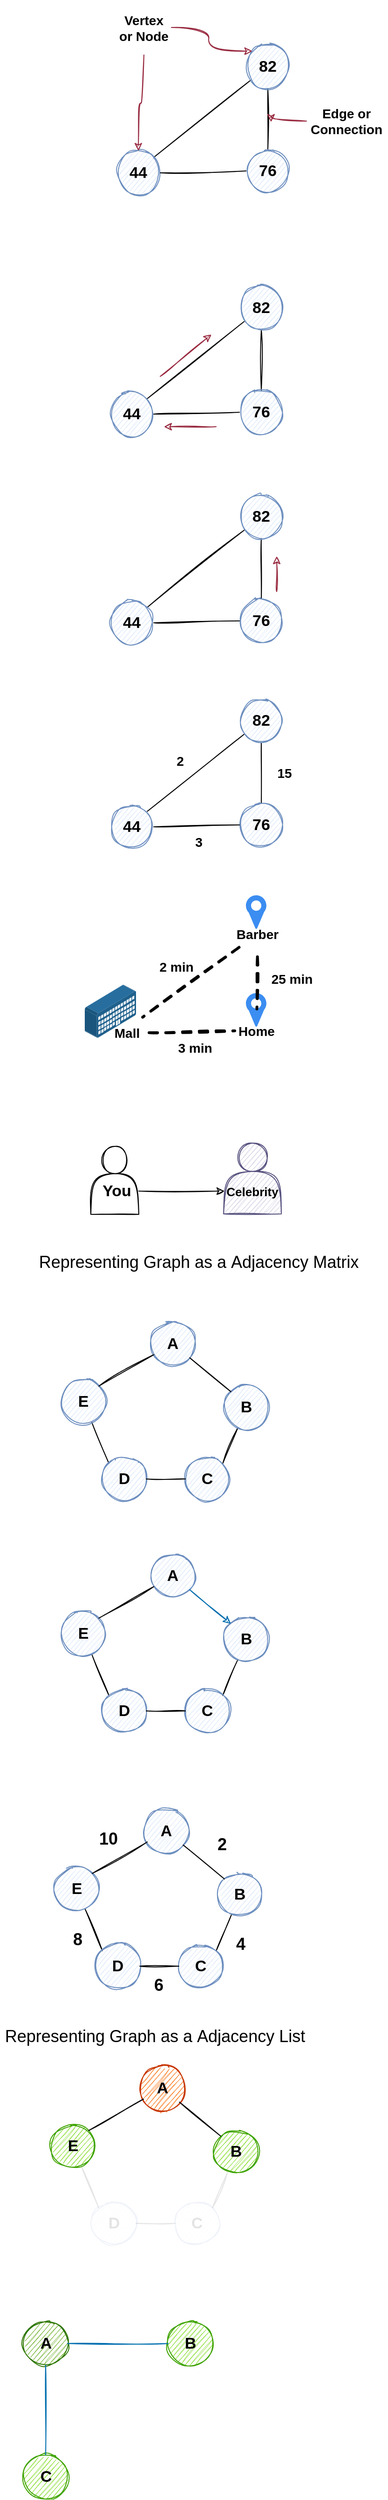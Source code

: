 <mxfile version="13.7.9" type="embed"><diagram id="lMCECdiOliHJ0kIxP1SO" name="Page-1"><mxGraphModel dx="844" dy="-15363" grid="0" gridSize="10" guides="1" tooltips="1" connect="1" arrows="1" fold="1" page="0" pageScale="1" pageWidth="850" pageHeight="1100" background="#ffffff" math="0" shadow="0"><root><mxCell id="0"/><mxCell id="1" parent="0"/><mxCell id="104" value="" style="shape=actor;whiteSpace=wrap;html=1;fillColor=#d0cee2;fontSize=14;strokeColor=#56517e;sketch=1;" parent="1" vertex="1"><mxGeometry x="207" y="17746" width="62" height="76" as="geometry"/></mxCell><mxCell id="95" value="" style="html=1;aspect=fixed;strokeColor=none;shadow=0;align=center;verticalAlign=top;fillColor=#3B8DF1;shape=mxgraph.gcp2.maps_api;fontSize=14;fontColor=#000000;" parent="1" vertex="1"><mxGeometry x="231" y="17480" width="21.96" height="36" as="geometry"/></mxCell><mxCell id="85" value="&lt;font style=&quot;font-size: 14px&quot;&gt;Barber&lt;/font&gt;" style="ellipse;whiteSpace=wrap;html=1;aspect=fixed;sketch=1;fontColor=#000000;fontStyle=1;fillColor=none;strokeColor=none;" parent="1" vertex="1"><mxGeometry x="219" y="17497" width="49" height="49" as="geometry"/></mxCell><mxCell id="93" value="" style="html=1;aspect=fixed;strokeColor=none;shadow=0;align=center;verticalAlign=top;fillColor=#3B8DF1;shape=mxgraph.gcp2.maps_api;fontSize=14;fontColor=#000000;" parent="1" vertex="1"><mxGeometry x="231" y="17585" width="21.96" height="36" as="geometry"/></mxCell><mxCell id="38" style="edgeStyle=none;rounded=0;sketch=1;orthogonalLoop=1;jettySize=auto;html=1;entryX=1;entryY=0;entryDx=0;entryDy=0;strokeColor=#000000;fontColor=#000000;endArrow=none;endFill=0;" parent="1" source="40" target="41" edge="1"><mxGeometry relative="1" as="geometry"/></mxCell><mxCell id="39" style="edgeStyle=none;rounded=0;sketch=1;orthogonalLoop=1;jettySize=auto;html=1;entryX=0.5;entryY=0;entryDx=0;entryDy=0;strokeColor=#000000;fontColor=#000000;endArrow=none;endFill=0;" parent="1" source="40" target="42" edge="1"><mxGeometry relative="1" as="geometry"/></mxCell><mxCell id="40" value="&lt;font style=&quot;font-size: 17px&quot;&gt;82&lt;/font&gt;" style="ellipse;whiteSpace=wrap;html=1;aspect=fixed;fillColor=#dae8fc;strokeColor=#6c8ebf;sketch=1;fontColor=#000000;fontStyle=1" parent="1" vertex="1"><mxGeometry x="231" y="16567" width="47" height="47" as="geometry"/></mxCell><mxCell id="41" value="&lt;font style=&quot;font-size: 17px&quot;&gt;44&lt;/font&gt;" style="ellipse;whiteSpace=wrap;html=1;aspect=fixed;fillColor=#dae8fc;strokeColor=#6c8ebf;sketch=1;fontColor=#000000;fontStyle=1" parent="1" vertex="1"><mxGeometry x="92" y="16681" width="47" height="47" as="geometry"/></mxCell><mxCell id="42" value="&lt;font style=&quot;font-size: 17px&quot;&gt;76&lt;/font&gt;" style="ellipse;whiteSpace=wrap;html=1;aspect=fixed;fillColor=#dae8fc;strokeColor=#6c8ebf;sketch=1;fontColor=#000000;fontStyle=1" parent="1" vertex="1"><mxGeometry x="231" y="16679" width="47" height="47" as="geometry"/></mxCell><mxCell id="47" style="edgeStyle=orthogonalEdgeStyle;rounded=0;orthogonalLoop=1;jettySize=auto;html=1;entryX=0.5;entryY=0;entryDx=0;entryDy=0;endArrow=classic;endFill=1;fontSize=14;fontColor=#000000;curved=1;sketch=1;strokeColor=#992B41;" parent="1" source="43" target="41" edge="1"><mxGeometry relative="1" as="geometry"><mxPoint x="139" y="16599" as="sourcePoint"/></mxGeometry></mxCell><mxCell id="48" style="edgeStyle=orthogonalEdgeStyle;curved=1;rounded=0;orthogonalLoop=1;jettySize=auto;html=1;entryX=0;entryY=0;entryDx=0;entryDy=0;endArrow=classic;endFill=1;fontSize=14;fontColor=#000000;sketch=1;strokeColor=#992B41;" parent="1" source="43" target="40" edge="1"><mxGeometry relative="1" as="geometry"/></mxCell><mxCell id="43" value="&lt;b&gt;Vertex or Node&lt;/b&gt;" style="text;html=1;strokeColor=none;fillColor=none;align=center;verticalAlign=middle;whiteSpace=wrap;rounded=0;fontColor=#000000;fontSize=14;" parent="1" vertex="1"><mxGeometry x="92" y="16519" width="59" height="59" as="geometry"/></mxCell><mxCell id="44" value="&lt;b&gt;Edge or Connection&lt;/b&gt;" style="text;html=1;strokeColor=none;fillColor=none;align=center;verticalAlign=middle;whiteSpace=wrap;rounded=0;fontColor=#000000;fontSize=14;" parent="1" vertex="1"><mxGeometry x="296" y="16628" width="86" height="42" as="geometry"/></mxCell><mxCell id="45" style="edgeStyle=none;rounded=0;sketch=1;orthogonalLoop=1;jettySize=auto;html=1;entryX=0;entryY=0.5;entryDx=0;entryDy=0;strokeColor=#000000;fontColor=#000000;endArrow=none;endFill=0;exitX=1;exitY=0.5;exitDx=0;exitDy=0;" parent="1" source="41" target="42" edge="1"><mxGeometry relative="1" as="geometry"><mxPoint x="204.979" y="16626.413" as="sourcePoint"/><mxPoint x="247.883" y="16695.883" as="targetPoint"/></mxGeometry></mxCell><mxCell id="50" style="edgeStyle=orthogonalEdgeStyle;curved=1;rounded=0;orthogonalLoop=1;jettySize=auto;html=1;endArrow=classic;endFill=1;fontSize=14;fontColor=#000000;sketch=1;strokeColor=#992B41;exitX=0;exitY=0.5;exitDx=0;exitDy=0;" parent="1" source="44" edge="1"><mxGeometry relative="1" as="geometry"><mxPoint x="161" y="16558.471" as="sourcePoint"/><mxPoint x="258" y="16650" as="targetPoint"/></mxGeometry></mxCell><mxCell id="51" style="edgeStyle=none;rounded=0;sketch=1;orthogonalLoop=1;jettySize=auto;html=1;entryX=1;entryY=0;entryDx=0;entryDy=0;strokeColor=#000000;fontColor=#000000;endArrow=none;endFill=0;" parent="1" source="53" target="54" edge="1"><mxGeometry relative="1" as="geometry"/></mxCell><mxCell id="52" style="edgeStyle=none;rounded=0;sketch=1;orthogonalLoop=1;jettySize=auto;html=1;entryX=0.5;entryY=0;entryDx=0;entryDy=0;strokeColor=#000000;fontColor=#000000;endArrow=none;endFill=0;" parent="1" source="53" target="55" edge="1"><mxGeometry relative="1" as="geometry"/></mxCell><mxCell id="53" value="&lt;font style=&quot;font-size: 17px&quot;&gt;82&lt;/font&gt;" style="ellipse;whiteSpace=wrap;html=1;aspect=fixed;fillColor=#dae8fc;strokeColor=#6c8ebf;sketch=1;fontColor=#000000;fontStyle=1" parent="1" vertex="1"><mxGeometry x="224" y="16826" width="47" height="47" as="geometry"/></mxCell><mxCell id="54" value="&lt;font style=&quot;font-size: 17px&quot;&gt;44&lt;/font&gt;" style="ellipse;whiteSpace=wrap;html=1;aspect=fixed;fillColor=#dae8fc;strokeColor=#6c8ebf;sketch=1;fontColor=#000000;fontStyle=1" parent="1" vertex="1"><mxGeometry x="85" y="16940" width="47" height="47" as="geometry"/></mxCell><mxCell id="55" value="&lt;font style=&quot;font-size: 17px&quot;&gt;76&lt;/font&gt;" style="ellipse;whiteSpace=wrap;html=1;aspect=fixed;fillColor=#dae8fc;strokeColor=#6c8ebf;sketch=1;fontColor=#000000;fontStyle=1" parent="1" vertex="1"><mxGeometry x="224" y="16938" width="47" height="47" as="geometry"/></mxCell><mxCell id="60" style="edgeStyle=none;rounded=0;sketch=1;orthogonalLoop=1;jettySize=auto;html=1;entryX=0;entryY=0.5;entryDx=0;entryDy=0;strokeColor=#000000;fontColor=#000000;endArrow=none;endFill=0;exitX=1;exitY=0.5;exitDx=0;exitDy=0;" parent="1" source="54" target="55" edge="1"><mxGeometry relative="1" as="geometry"><mxPoint x="197.979" y="16885.413" as="sourcePoint"/><mxPoint x="240.883" y="16954.883" as="targetPoint"/></mxGeometry></mxCell><mxCell id="63" style="edgeStyle=none;rounded=0;sketch=1;orthogonalLoop=1;jettySize=auto;html=1;entryX=1;entryY=0;entryDx=0;entryDy=0;strokeColor=#000000;fontColor=#000000;endArrow=none;endFill=0;" parent="1" source="65" target="66" edge="1"><mxGeometry relative="1" as="geometry"/></mxCell><mxCell id="64" style="edgeStyle=none;rounded=0;sketch=1;orthogonalLoop=1;jettySize=auto;html=1;entryX=0.5;entryY=0;entryDx=0;entryDy=0;strokeColor=#000000;fontColor=#000000;endArrow=none;endFill=0;" parent="1" source="65" target="67" edge="1"><mxGeometry relative="1" as="geometry"/></mxCell><mxCell id="65" value="&lt;font style=&quot;font-size: 17px&quot;&gt;82&lt;/font&gt;" style="ellipse;whiteSpace=wrap;html=1;aspect=fixed;fillColor=#dae8fc;strokeColor=#6c8ebf;sketch=1;fontColor=#000000;fontStyle=1" parent="1" vertex="1"><mxGeometry x="224" y="17050" width="47" height="47" as="geometry"/></mxCell><mxCell id="66" value="&lt;font style=&quot;font-size: 17px&quot;&gt;44&lt;/font&gt;" style="ellipse;whiteSpace=wrap;html=1;aspect=fixed;fillColor=#dae8fc;strokeColor=#6c8ebf;sketch=1;fontColor=#000000;fontStyle=1" parent="1" vertex="1"><mxGeometry x="85" y="17164" width="47" height="47" as="geometry"/></mxCell><mxCell id="67" value="&lt;font style=&quot;font-size: 17px&quot;&gt;76&lt;/font&gt;" style="ellipse;whiteSpace=wrap;html=1;aspect=fixed;fillColor=#dae8fc;strokeColor=#6c8ebf;sketch=1;fontColor=#000000;fontStyle=1" parent="1" vertex="1"><mxGeometry x="224" y="17162" width="47" height="47" as="geometry"/></mxCell><mxCell id="68" style="edgeStyle=none;rounded=0;sketch=1;orthogonalLoop=1;jettySize=auto;html=1;entryX=0;entryY=0.5;entryDx=0;entryDy=0;strokeColor=#000000;fontColor=#000000;endArrow=none;endFill=0;exitX=1;exitY=0.5;exitDx=0;exitDy=0;" parent="1" source="66" target="67" edge="1"><mxGeometry relative="1" as="geometry"><mxPoint x="197.979" y="17109.413" as="sourcePoint"/><mxPoint x="240.883" y="17178.883" as="targetPoint"/></mxGeometry></mxCell><mxCell id="69" style="edgeStyle=orthogonalEdgeStyle;curved=1;rounded=0;orthogonalLoop=1;jettySize=auto;html=1;endArrow=classic;endFill=1;fontSize=14;fontColor=#000000;sketch=1;strokeColor=#992B41;" parent="1" edge="1"><mxGeometry relative="1" as="geometry"><mxPoint x="264" y="17154" as="sourcePoint"/><mxPoint x="264" y="17116" as="targetPoint"/><Array as="points"><mxPoint x="264" y="17147"/><mxPoint x="264" y="17147"/></Array></mxGeometry></mxCell><mxCell id="70" value="" style="endArrow=classic;html=1;strokeColor=#992B41;fontSize=14;fontColor=#000000;sketch=1;" parent="1" edge="1"><mxGeometry width="50" height="50" relative="1" as="geometry"><mxPoint x="139" y="16923" as="sourcePoint"/><mxPoint x="194" y="16878" as="targetPoint"/></mxGeometry></mxCell><mxCell id="71" value="" style="endArrow=classic;html=1;strokeColor=#992B41;fontSize=14;fontColor=#000000;sketch=1;" parent="1" edge="1"><mxGeometry width="50" height="50" relative="1" as="geometry"><mxPoint x="199" y="16977" as="sourcePoint"/><mxPoint x="143" y="16977" as="targetPoint"/></mxGeometry></mxCell><mxCell id="73" style="edgeStyle=none;rounded=0;sketch=1;orthogonalLoop=1;jettySize=auto;html=1;entryX=1;entryY=0;entryDx=0;entryDy=0;strokeColor=#000000;fontColor=#000000;endArrow=none;endFill=0;" parent="1" source="75" target="76" edge="1"><mxGeometry relative="1" as="geometry"/></mxCell><mxCell id="74" style="edgeStyle=none;rounded=0;sketch=1;orthogonalLoop=1;jettySize=auto;html=1;entryX=0.5;entryY=0;entryDx=0;entryDy=0;strokeColor=#000000;fontColor=#000000;endArrow=none;endFill=0;" parent="1" source="75" target="77" edge="1"><mxGeometry relative="1" as="geometry"/></mxCell><mxCell id="75" value="&lt;font style=&quot;font-size: 17px&quot;&gt;82&lt;/font&gt;" style="ellipse;whiteSpace=wrap;html=1;aspect=fixed;fillColor=#dae8fc;strokeColor=#6c8ebf;sketch=1;fontColor=#000000;fontStyle=1" parent="1" vertex="1"><mxGeometry x="224" y="17269" width="47" height="47" as="geometry"/></mxCell><mxCell id="76" value="&lt;font style=&quot;font-size: 17px&quot;&gt;44&lt;/font&gt;" style="ellipse;whiteSpace=wrap;html=1;aspect=fixed;fillColor=#dae8fc;strokeColor=#6c8ebf;sketch=1;fontColor=#000000;fontStyle=1" parent="1" vertex="1"><mxGeometry x="85" y="17383" width="47" height="47" as="geometry"/></mxCell><mxCell id="77" value="&lt;font style=&quot;font-size: 17px&quot;&gt;76&lt;/font&gt;" style="ellipse;whiteSpace=wrap;html=1;aspect=fixed;fillColor=#dae8fc;strokeColor=#6c8ebf;sketch=1;fontColor=#000000;fontStyle=1" parent="1" vertex="1"><mxGeometry x="224" y="17381" width="47" height="47" as="geometry"/></mxCell><mxCell id="78" style="edgeStyle=none;rounded=0;sketch=1;orthogonalLoop=1;jettySize=auto;html=1;entryX=0;entryY=0.5;entryDx=0;entryDy=0;strokeColor=#000000;fontColor=#000000;endArrow=none;endFill=0;exitX=1;exitY=0.5;exitDx=0;exitDy=0;" parent="1" source="76" target="77" edge="1"><mxGeometry relative="1" as="geometry"><mxPoint x="197.979" y="17328.413" as="sourcePoint"/><mxPoint x="240.883" y="17397.883" as="targetPoint"/></mxGeometry></mxCell><mxCell id="80" value="15" style="text;html=1;align=center;verticalAlign=middle;resizable=0;points=[];autosize=1;fontSize=14;fontColor=#000000;fontStyle=1" parent="1" vertex="1"><mxGeometry x="259" y="17338" width="26" height="21" as="geometry"/></mxCell><mxCell id="81" value="3" style="text;html=1;align=center;verticalAlign=middle;resizable=0;points=[];autosize=1;fontSize=14;fontColor=#000000;fontStyle=1" parent="1" vertex="1"><mxGeometry x="171" y="17412" width="18" height="21" as="geometry"/></mxCell><mxCell id="82" value="2" style="text;html=1;align=center;verticalAlign=middle;resizable=0;points=[];autosize=1;fontSize=14;fontColor=#000000;fontStyle=1" parent="1" vertex="1"><mxGeometry x="151" y="17325" width="18" height="21" as="geometry"/></mxCell><mxCell id="83" style="edgeStyle=none;rounded=0;sketch=1;orthogonalLoop=1;jettySize=auto;html=1;entryX=1;entryY=0;entryDx=0;entryDy=0;strokeColor=#000000;fontColor=#000000;endArrow=none;endFill=0;dashed=1;strokeWidth=3;" parent="1" source="85" target="86" edge="1"><mxGeometry relative="1" as="geometry"/></mxCell><mxCell id="84" style="edgeStyle=none;rounded=0;sketch=1;orthogonalLoop=1;jettySize=auto;html=1;strokeColor=#000000;fontColor=#000000;endArrow=none;endFill=0;strokeWidth=3;dashed=1;" parent="1" source="85" target="87" edge="1"><mxGeometry relative="1" as="geometry"/></mxCell><mxCell id="86" value="&lt;font style=&quot;font-size: 14px&quot;&gt;Mall&lt;/font&gt;" style="ellipse;whiteSpace=wrap;html=1;aspect=fixed;sketch=1;fontColor=#000000;fontStyle=1;fillColor=none;strokeColor=none;" parent="1" vertex="1"><mxGeometry x="80" y="17604" width="47" height="47" as="geometry"/></mxCell><mxCell id="87" value="&lt;font style=&quot;font-size: 14px&quot;&gt;Home&lt;/font&gt;" style="ellipse;whiteSpace=wrap;html=1;aspect=fixed;sketch=1;fontColor=#000000;fontStyle=1;fillColor=none;strokeColor=none;" parent="1" vertex="1"><mxGeometry x="219" y="17602" width="47" height="47" as="geometry"/></mxCell><mxCell id="88" style="edgeStyle=none;rounded=0;sketch=1;orthogonalLoop=1;jettySize=auto;html=1;entryX=0;entryY=0.5;entryDx=0;entryDy=0;strokeColor=#000000;fontColor=#000000;endArrow=none;endFill=0;exitX=1;exitY=0.5;exitDx=0;exitDy=0;dashed=1;strokeWidth=3;" parent="1" source="86" target="87" edge="1"><mxGeometry relative="1" as="geometry"><mxPoint x="192.979" y="17549.413" as="sourcePoint"/><mxPoint x="235.883" y="17618.883" as="targetPoint"/></mxGeometry></mxCell><mxCell id="89" value="25 min" style="text;html=1;align=center;verticalAlign=middle;resizable=0;points=[];autosize=1;fontSize=14;fontColor=#000000;fontStyle=1" parent="1" vertex="1"><mxGeometry x="252.96" y="17559" width="55" height="21" as="geometry"/></mxCell><mxCell id="90" value="3 min" style="text;html=1;align=center;verticalAlign=middle;resizable=0;points=[];autosize=1;fontSize=14;fontColor=#000000;fontStyle=1" parent="1" vertex="1"><mxGeometry x="152" y="17633" width="47" height="21" as="geometry"/></mxCell><mxCell id="91" value="2 min" style="text;html=1;align=center;verticalAlign=middle;resizable=0;points=[];autosize=1;fontSize=14;fontColor=#000000;fontStyle=1" parent="1" vertex="1"><mxGeometry x="132" y="17546" width="47" height="21" as="geometry"/></mxCell><mxCell id="96" value="" style="points=[];aspect=fixed;html=1;align=center;shadow=0;dashed=0;image;image=img/lib/allied_telesis/buildings/Long_Building.svg;fillColor=none;fontSize=14;fontColor=#000000;flipH=1;" parent="1" vertex="1"><mxGeometry x="58" y="17576" width="55.15" height="57" as="geometry"/></mxCell><mxCell id="98" value="&lt;font style=&quot;font-size: 17px&quot;&gt;You&lt;/font&gt;" style="ellipse;whiteSpace=wrap;html=1;aspect=fixed;sketch=1;fontColor=#000000;fontStyle=1;fillColor=none;strokeColor=none;" parent="1" vertex="1"><mxGeometry x="69" y="17774" width="47" height="47" as="geometry"/></mxCell><mxCell id="99" value="&lt;font style=&quot;font-size: 13px&quot;&gt;Celebrity&lt;/font&gt;" style="ellipse;whiteSpace=wrap;html=1;aspect=fixed;sketch=1;fontColor=#000000;fontStyle=1;strokeColor=none;fillColor=none;" parent="1" vertex="1"><mxGeometry x="208" y="17767.5" width="60" height="60" as="geometry"/></mxCell><mxCell id="100" style="edgeStyle=none;rounded=0;sketch=1;orthogonalLoop=1;jettySize=auto;html=1;entryX=0;entryY=0.5;entryDx=0;entryDy=0;strokeColor=#000000;fontColor=#000000;endArrow=classic;endFill=1;exitX=1;exitY=0.5;exitDx=0;exitDy=0;" parent="1" source="98" target="99" edge="1"><mxGeometry relative="1" as="geometry"><mxPoint x="181.979" y="17719.413" as="sourcePoint"/><mxPoint x="224.883" y="17788.883" as="targetPoint"/></mxGeometry></mxCell><mxCell id="103" value="" style="shape=actor;whiteSpace=wrap;html=1;fillColor=none;fontSize=14;fontColor=#000000;strokeColor=#000000;sketch=1;" parent="1" vertex="1"><mxGeometry x="64.5" y="17749.5" width="51.5" height="73" as="geometry"/></mxCell><mxCell id="105" style="edgeStyle=none;rounded=0;sketch=1;orthogonalLoop=1;jettySize=auto;html=1;entryX=0;entryY=0;entryDx=0;entryDy=0;strokeColor=#000000;fontColor=#000000;endArrow=none;endFill=0;" parent="1" source="115" target="108" edge="1"><mxGeometry relative="1" as="geometry"/></mxCell><mxCell id="106" style="edgeStyle=none;rounded=0;sketch=1;orthogonalLoop=1;jettySize=auto;html=1;entryX=1;entryY=0;entryDx=0;entryDy=0;strokeColor=#000000;fontColor=#000000;endArrow=none;endFill=0;" parent="1" source="113" target="109" edge="1"><mxGeometry relative="1" as="geometry"/></mxCell><mxCell id="107" value="&lt;font style=&quot;font-size: 17px&quot;&gt;A&lt;/font&gt;" style="ellipse;whiteSpace=wrap;html=1;aspect=fixed;fillColor=#dae8fc;strokeColor=#6c8ebf;sketch=1;fontColor=#000000;fontStyle=1" parent="1" vertex="1"><mxGeometry x="129" y="17938" width="47" height="47" as="geometry"/></mxCell><mxCell id="108" value="&lt;font style=&quot;font-size: 17px&quot;&gt;D&lt;/font&gt;" style="ellipse;whiteSpace=wrap;html=1;aspect=fixed;fillColor=#dae8fc;strokeColor=#6c8ebf;sketch=1;fontColor=#000000;fontStyle=1" parent="1" vertex="1"><mxGeometry x="77" y="18083" width="47" height="47" as="geometry"/></mxCell><mxCell id="109" value="&lt;font style=&quot;font-size: 17px&quot;&gt;C&lt;/font&gt;" style="ellipse;whiteSpace=wrap;html=1;aspect=fixed;fillColor=#dae8fc;strokeColor=#6c8ebf;sketch=1;fontColor=#000000;fontStyle=1" parent="1" vertex="1"><mxGeometry x="166" y="18083" width="47" height="47" as="geometry"/></mxCell><mxCell id="110" style="edgeStyle=none;rounded=0;sketch=1;orthogonalLoop=1;jettySize=auto;html=1;entryX=0;entryY=0.5;entryDx=0;entryDy=0;strokeColor=#000000;fontColor=#000000;endArrow=none;endFill=0;exitX=1;exitY=0.5;exitDx=0;exitDy=0;" parent="1" source="108" target="109" edge="1"><mxGeometry relative="1" as="geometry"><mxPoint x="179.979" y="18034.413" as="sourcePoint"/><mxPoint x="222.883" y="18103.883" as="targetPoint"/></mxGeometry></mxCell><mxCell id="113" value="&lt;font style=&quot;font-size: 17px&quot;&gt;B&lt;/font&gt;" style="ellipse;whiteSpace=wrap;html=1;aspect=fixed;fillColor=#dae8fc;strokeColor=#6c8ebf;sketch=1;fontColor=#000000;fontStyle=1" parent="1" vertex="1"><mxGeometry x="208" y="18006" width="47" height="47" as="geometry"/></mxCell><mxCell id="114" style="edgeStyle=none;rounded=0;sketch=1;orthogonalLoop=1;jettySize=auto;html=1;entryX=0;entryY=0;entryDx=0;entryDy=0;strokeColor=#000000;fontColor=#000000;endArrow=none;endFill=0;" parent="1" source="107" target="113" edge="1"><mxGeometry relative="1" as="geometry"><mxPoint x="143.232" y="17979.809" as="sourcePoint"/><mxPoint x="229.5" y="18087" as="targetPoint"/></mxGeometry></mxCell><mxCell id="115" value="&lt;font style=&quot;font-size: 17px&quot;&gt;E&lt;/font&gt;" style="ellipse;whiteSpace=wrap;html=1;aspect=fixed;fillColor=#dae8fc;strokeColor=#6c8ebf;sketch=1;fontColor=#000000;fontStyle=1" parent="1" vertex="1"><mxGeometry x="33" y="18000" width="47" height="47" as="geometry"/></mxCell><mxCell id="116" style="edgeStyle=none;rounded=0;sketch=1;orthogonalLoop=1;jettySize=auto;html=1;entryX=1;entryY=0;entryDx=0;entryDy=0;strokeColor=#000000;fontColor=#000000;endArrow=none;endFill=0;" parent="1" source="107" target="115" edge="1"><mxGeometry relative="1" as="geometry"><mxPoint x="125.038" y="17984.744" as="sourcePoint"/><mxPoint x="107.117" y="18095.883" as="targetPoint"/></mxGeometry></mxCell><mxCell id="117" value="&lt;font style=&quot;font-size: 18px&quot; color=&quot;#000000&quot;&gt;Representing Graph as a&amp;nbsp;&lt;/font&gt;&lt;font color=&quot;#000000&quot;&gt;&lt;span style=&quot;font-size: 18px&quot;&gt;Adjacency Matrix&lt;br&gt;&lt;/span&gt;&lt;/font&gt;" style="text;html=1;align=center;verticalAlign=middle;resizable=0;points=[];autosize=1;" parent="1" vertex="1"><mxGeometry x="5" y="17864" width="350" height="20" as="geometry"/></mxCell><mxCell id="119" style="edgeStyle=none;rounded=0;sketch=1;orthogonalLoop=1;jettySize=auto;html=1;entryX=0;entryY=0;entryDx=0;entryDy=0;strokeColor=#000000;fontColor=#000000;endArrow=none;endFill=0;" parent="1" source="127" target="122" edge="1"><mxGeometry relative="1" as="geometry"/></mxCell><mxCell id="120" style="edgeStyle=none;rounded=0;sketch=1;orthogonalLoop=1;jettySize=auto;html=1;entryX=1;entryY=0;entryDx=0;entryDy=0;strokeColor=#000000;fontColor=#000000;endArrow=none;endFill=0;" parent="1" source="125" target="123" edge="1"><mxGeometry relative="1" as="geometry"/></mxCell><mxCell id="121" value="&lt;font style=&quot;font-size: 17px&quot;&gt;A&lt;/font&gt;" style="ellipse;whiteSpace=wrap;html=1;aspect=fixed;fillColor=#dae8fc;strokeColor=#6c8ebf;sketch=1;fontColor=#000000;fontStyle=1" parent="1" vertex="1"><mxGeometry x="129" y="18187" width="47" height="47" as="geometry"/></mxCell><mxCell id="122" value="&lt;font style=&quot;font-size: 17px&quot;&gt;D&lt;/font&gt;" style="ellipse;whiteSpace=wrap;html=1;aspect=fixed;fillColor=#dae8fc;strokeColor=#6c8ebf;sketch=1;fontColor=#000000;fontStyle=1" parent="1" vertex="1"><mxGeometry x="77" y="18332" width="47" height="47" as="geometry"/></mxCell><mxCell id="123" value="&lt;font style=&quot;font-size: 17px&quot;&gt;C&lt;/font&gt;" style="ellipse;whiteSpace=wrap;html=1;aspect=fixed;fillColor=#dae8fc;strokeColor=#6c8ebf;sketch=1;fontColor=#000000;fontStyle=1" parent="1" vertex="1"><mxGeometry x="166" y="18332" width="47" height="47" as="geometry"/></mxCell><mxCell id="124" style="edgeStyle=none;rounded=0;sketch=1;orthogonalLoop=1;jettySize=auto;html=1;entryX=0;entryY=0.5;entryDx=0;entryDy=0;strokeColor=#000000;fontColor=#000000;endArrow=none;endFill=0;exitX=1;exitY=0.5;exitDx=0;exitDy=0;" parent="1" source="122" target="123" edge="1"><mxGeometry relative="1" as="geometry"><mxPoint x="179.979" y="18283.413" as="sourcePoint"/><mxPoint x="222.883" y="18352.883" as="targetPoint"/></mxGeometry></mxCell><mxCell id="125" value="&lt;font style=&quot;font-size: 17px&quot;&gt;B&lt;/font&gt;" style="ellipse;whiteSpace=wrap;html=1;aspect=fixed;fillColor=#dae8fc;strokeColor=#6c8ebf;sketch=1;fontColor=#000000;fontStyle=1" parent="1" vertex="1"><mxGeometry x="208" y="18255" width="47" height="47" as="geometry"/></mxCell><mxCell id="126" style="edgeStyle=none;rounded=0;sketch=1;orthogonalLoop=1;jettySize=auto;html=1;entryX=0;entryY=0;entryDx=0;entryDy=0;strokeColor=#006EAF;fontColor=#000000;endArrow=classic;endFill=1;fillColor=#1ba1e2;" parent="1" source="121" target="125" edge="1"><mxGeometry relative="1" as="geometry"><mxPoint x="143.232" y="18228.809" as="sourcePoint"/><mxPoint x="229.5" y="18336" as="targetPoint"/></mxGeometry></mxCell><mxCell id="127" value="&lt;font style=&quot;font-size: 17px&quot;&gt;E&lt;/font&gt;" style="ellipse;whiteSpace=wrap;html=1;aspect=fixed;fillColor=#dae8fc;strokeColor=#6c8ebf;sketch=1;fontColor=#000000;fontStyle=1" parent="1" vertex="1"><mxGeometry x="33" y="18249" width="47" height="47" as="geometry"/></mxCell><mxCell id="128" style="edgeStyle=none;rounded=0;sketch=1;orthogonalLoop=1;jettySize=auto;html=1;entryX=1;entryY=0;entryDx=0;entryDy=0;strokeColor=#000000;fontColor=#000000;endArrow=none;endFill=0;" parent="1" source="121" target="127" edge="1"><mxGeometry relative="1" as="geometry"><mxPoint x="125.038" y="18233.744" as="sourcePoint"/><mxPoint x="107.117" y="18344.883" as="targetPoint"/></mxGeometry></mxCell><mxCell id="129" style="edgeStyle=none;rounded=0;sketch=1;orthogonalLoop=1;jettySize=auto;html=1;entryX=0;entryY=0;entryDx=0;entryDy=0;strokeColor=#000000;fontColor=#000000;endArrow=none;endFill=0;" parent="1" source="137" target="132" edge="1"><mxGeometry relative="1" as="geometry"/></mxCell><mxCell id="130" style="edgeStyle=none;rounded=0;sketch=1;orthogonalLoop=1;jettySize=auto;html=1;entryX=1;entryY=0;entryDx=0;entryDy=0;strokeColor=#000000;fontColor=#000000;endArrow=none;endFill=0;" parent="1" source="135" target="133" edge="1"><mxGeometry relative="1" as="geometry"/></mxCell><mxCell id="131" value="&lt;font style=&quot;font-size: 17px&quot;&gt;A&lt;/font&gt;" style="ellipse;whiteSpace=wrap;html=1;aspect=fixed;fillColor=#dae8fc;strokeColor=#6c8ebf;sketch=1;fontColor=#000000;fontStyle=1" parent="1" vertex="1"><mxGeometry x="122" y="18461" width="47" height="47" as="geometry"/></mxCell><mxCell id="132" value="&lt;font style=&quot;font-size: 17px&quot;&gt;D&lt;/font&gt;" style="ellipse;whiteSpace=wrap;html=1;aspect=fixed;fillColor=#dae8fc;strokeColor=#6c8ebf;sketch=1;fontColor=#000000;fontStyle=1" parent="1" vertex="1"><mxGeometry x="70" y="18606" width="47" height="47" as="geometry"/></mxCell><mxCell id="133" value="&lt;font style=&quot;font-size: 17px&quot;&gt;C&lt;/font&gt;" style="ellipse;whiteSpace=wrap;html=1;aspect=fixed;fillColor=#dae8fc;strokeColor=#6c8ebf;sketch=1;fontColor=#000000;fontStyle=1" parent="1" vertex="1"><mxGeometry x="159" y="18606" width="47" height="47" as="geometry"/></mxCell><mxCell id="134" style="edgeStyle=none;rounded=0;sketch=1;orthogonalLoop=1;jettySize=auto;html=1;entryX=0;entryY=0.5;entryDx=0;entryDy=0;strokeColor=#000000;fontColor=#000000;endArrow=none;endFill=0;exitX=1;exitY=0.5;exitDx=0;exitDy=0;" parent="1" source="132" target="133" edge="1"><mxGeometry relative="1" as="geometry"><mxPoint x="172.979" y="18557.413" as="sourcePoint"/><mxPoint x="215.883" y="18626.883" as="targetPoint"/></mxGeometry></mxCell><mxCell id="135" value="&lt;font style=&quot;font-size: 17px&quot;&gt;B&lt;/font&gt;" style="ellipse;whiteSpace=wrap;html=1;aspect=fixed;fillColor=#dae8fc;strokeColor=#6c8ebf;sketch=1;fontColor=#000000;fontStyle=1" parent="1" vertex="1"><mxGeometry x="201" y="18529" width="47" height="47" as="geometry"/></mxCell><mxCell id="136" style="edgeStyle=none;rounded=0;sketch=1;orthogonalLoop=1;jettySize=auto;html=1;entryX=0;entryY=0;entryDx=0;entryDy=0;strokeColor=#000000;fontColor=#000000;endArrow=none;endFill=0;" parent="1" source="131" target="135" edge="1"><mxGeometry relative="1" as="geometry"><mxPoint x="136.232" y="18502.809" as="sourcePoint"/><mxPoint x="222.5" y="18610" as="targetPoint"/></mxGeometry></mxCell><mxCell id="137" value="&lt;font style=&quot;font-size: 17px&quot;&gt;E&lt;/font&gt;" style="ellipse;whiteSpace=wrap;html=1;aspect=fixed;fillColor=#dae8fc;strokeColor=#6c8ebf;sketch=1;fontColor=#000000;fontStyle=1" parent="1" vertex="1"><mxGeometry x="26" y="18523" width="47" height="47" as="geometry"/></mxCell><mxCell id="138" style="edgeStyle=none;rounded=0;sketch=1;orthogonalLoop=1;jettySize=auto;html=1;entryX=1;entryY=0;entryDx=0;entryDy=0;strokeColor=#000000;fontColor=#000000;endArrow=none;endFill=0;" parent="1" source="131" target="137" edge="1"><mxGeometry relative="1" as="geometry"><mxPoint x="118.038" y="18507.744" as="sourcePoint"/><mxPoint x="100.117" y="18618.883" as="targetPoint"/></mxGeometry></mxCell><mxCell id="139" value="&lt;font style=&quot;font-size: 18px&quot;&gt;2&lt;/font&gt;" style="text;html=1;align=center;verticalAlign=middle;resizable=0;points=[];autosize=1;fontSize=14;fontColor=#000000;fontStyle=1" parent="1" vertex="1"><mxGeometry x="194.5" y="18487" width="20" height="23" as="geometry"/></mxCell><mxCell id="140" value="&lt;font style=&quot;font-size: 18px&quot;&gt;4&lt;/font&gt;" style="text;html=1;align=center;verticalAlign=middle;resizable=0;points=[];autosize=1;fontSize=14;fontColor=#000000;fontStyle=1" parent="1" vertex="1"><mxGeometry x="214.5" y="18594" width="20" height="23" as="geometry"/></mxCell><mxCell id="141" value="&lt;font style=&quot;font-size: 18px&quot;&gt;6&lt;/font&gt;" style="text;html=1;align=center;verticalAlign=middle;resizable=0;points=[];autosize=1;fontSize=14;fontColor=#000000;fontStyle=1" parent="1" vertex="1"><mxGeometry x="127" y="18638" width="20" height="23" as="geometry"/></mxCell><mxCell id="142" value="&lt;font style=&quot;font-size: 18px&quot;&gt;8&lt;/font&gt;" style="text;html=1;align=center;verticalAlign=middle;resizable=0;points=[];autosize=1;fontSize=14;fontColor=#000000;fontStyle=1" parent="1" vertex="1"><mxGeometry x="39.5" y="18589" width="20" height="23" as="geometry"/></mxCell><mxCell id="143" value="&lt;font style=&quot;font-size: 18px&quot;&gt;10&lt;/font&gt;" style="text;html=1;align=center;verticalAlign=middle;resizable=0;points=[];autosize=1;fontSize=14;fontColor=#000000;fontStyle=1" parent="1" vertex="1"><mxGeometry x="68" y="18481" width="30" height="23" as="geometry"/></mxCell><mxCell id="144" style="edgeStyle=none;rounded=0;sketch=1;orthogonalLoop=1;jettySize=auto;html=1;entryX=0;entryY=0;entryDx=0;entryDy=0;strokeColor=#000000;fontColor=#000000;endArrow=none;endFill=0;opacity=10;textOpacity=10;" parent="1" source="152" target="147" edge="1"><mxGeometry relative="1" as="geometry"/></mxCell><mxCell id="145" style="edgeStyle=none;rounded=0;sketch=1;orthogonalLoop=1;jettySize=auto;html=1;entryX=1;entryY=0;entryDx=0;entryDy=0;strokeColor=#000000;fontColor=#000000;endArrow=none;endFill=0;opacity=10;textOpacity=10;" parent="1" source="150" target="148" edge="1"><mxGeometry relative="1" as="geometry"/></mxCell><mxCell id="146" value="&lt;font style=&quot;font-size: 17px&quot;&gt;A&lt;/font&gt;" style="ellipse;whiteSpace=wrap;html=1;aspect=fixed;fillColor=#fa6800;strokeColor=#C73500;sketch=1;fontStyle=1;fontColor=#000000;" parent="1" vertex="1"><mxGeometry x="118" y="18737" width="47" height="47" as="geometry"/></mxCell><mxCell id="147" value="&lt;font style=&quot;font-size: 17px&quot;&gt;D&lt;/font&gt;" style="ellipse;whiteSpace=wrap;html=1;aspect=fixed;fillColor=#dae8fc;strokeColor=#6c8ebf;sketch=1;fontColor=#000000;fontStyle=1;opacity=10;textOpacity=10;" parent="1" vertex="1"><mxGeometry x="66" y="18882" width="47" height="47" as="geometry"/></mxCell><mxCell id="148" value="&lt;font style=&quot;font-size: 17px&quot;&gt;C&lt;/font&gt;" style="ellipse;whiteSpace=wrap;html=1;aspect=fixed;fillColor=#dae8fc;strokeColor=#6c8ebf;sketch=1;fontColor=#000000;fontStyle=1;opacity=10;textOpacity=10;" parent="1" vertex="1"><mxGeometry x="155" y="18882" width="47" height="47" as="geometry"/></mxCell><mxCell id="149" style="edgeStyle=none;rounded=0;sketch=1;orthogonalLoop=1;jettySize=auto;html=1;entryX=0;entryY=0.5;entryDx=0;entryDy=0;strokeColor=#000000;fontColor=#000000;endArrow=none;endFill=0;exitX=1;exitY=0.5;exitDx=0;exitDy=0;opacity=10;textOpacity=10;" parent="1" source="147" target="148" edge="1"><mxGeometry relative="1" as="geometry"><mxPoint x="168.979" y="18833.413" as="sourcePoint"/><mxPoint x="211.883" y="18902.883" as="targetPoint"/></mxGeometry></mxCell><mxCell id="150" value="&lt;font style=&quot;font-size: 17px&quot;&gt;B&lt;/font&gt;" style="ellipse;whiteSpace=wrap;html=1;aspect=fixed;sketch=1;fontStyle=1;fontColor=#000000;fillColor=#7DDB1E;strokeColor=#3EA300;" parent="1" vertex="1"><mxGeometry x="197" y="18805" width="47" height="47" as="geometry"/></mxCell><mxCell id="151" style="edgeStyle=none;rounded=0;sketch=1;orthogonalLoop=1;jettySize=auto;html=1;entryX=0;entryY=0;entryDx=0;entryDy=0;strokeColor=#000000;fontColor=#000000;endArrow=none;endFill=0;" parent="1" source="146" target="150" edge="1"><mxGeometry relative="1" as="geometry"><mxPoint x="132.232" y="18778.809" as="sourcePoint"/><mxPoint x="218.5" y="18886" as="targetPoint"/></mxGeometry></mxCell><mxCell id="152" value="&lt;font style=&quot;font-size: 17px&quot;&gt;E&lt;/font&gt;" style="ellipse;whiteSpace=wrap;html=1;aspect=fixed;sketch=1;fontStyle=1;fontColor=#000000;fillColor=#7DDB1E;strokeColor=#3EA300;" parent="1" vertex="1"><mxGeometry x="22" y="18799" width="47" height="47" as="geometry"/></mxCell><mxCell id="153" style="edgeStyle=none;rounded=0;sketch=1;orthogonalLoop=1;jettySize=auto;html=1;entryX=1;entryY=0;entryDx=0;entryDy=0;strokeColor=#000000;fontColor=#000000;endArrow=none;endFill=0;" parent="1" source="146" target="152" edge="1"><mxGeometry relative="1" as="geometry"><mxPoint x="114.038" y="18783.744" as="sourcePoint"/><mxPoint x="96.117" y="18894.883" as="targetPoint"/></mxGeometry></mxCell><mxCell id="154" value="&lt;font style=&quot;font-size: 18px&quot; color=&quot;#000000&quot;&gt;Representing Graph as a&amp;nbsp;&lt;/font&gt;&lt;font color=&quot;#000000&quot;&gt;&lt;span style=&quot;font-size: 18px&quot;&gt;Adjacency List&lt;/span&gt;&lt;br&gt;&lt;/font&gt;" style="text;html=1;align=center;verticalAlign=middle;resizable=0;points=[];autosize=1;" parent="1" vertex="1"><mxGeometry x="-32.04" y="18695" width="330" height="20" as="geometry"/></mxCell><mxCell id="155" value="&lt;font style=&quot;font-size: 17px&quot;&gt;A&lt;/font&gt;" style="ellipse;whiteSpace=wrap;html=1;aspect=fixed;fillColor=#60a917;strokeColor=#2D7600;sketch=1;fontStyle=1;fontColor=#000000;" parent="1" vertex="1"><mxGeometry x="-7.5" y="19011" width="47" height="47" as="geometry"/></mxCell><mxCell id="156" value="&lt;font style=&quot;font-size: 17px&quot;&gt;B&lt;/font&gt;" style="ellipse;whiteSpace=wrap;html=1;aspect=fixed;sketch=1;fontStyle=1;fontColor=#000000;fillColor=#7DDB1E;strokeColor=#3EA300;" parent="1" vertex="1"><mxGeometry x="147.5" y="19011" width="47" height="47" as="geometry"/></mxCell><mxCell id="157" style="edgeStyle=none;rounded=0;sketch=1;orthogonalLoop=1;jettySize=auto;html=1;entryX=0;entryY=0.5;entryDx=0;entryDy=0;strokeColor=#006EAF;fontColor=#000000;endArrow=none;endFill=0;fillColor=#1ba1e2;" parent="1" source="155" target="156" edge="1"><mxGeometry relative="1" as="geometry"><mxPoint x="41.482" y="19048.809" as="sourcePoint"/><mxPoint x="127.75" y="19156" as="targetPoint"/></mxGeometry></mxCell><mxCell id="158" value="&lt;font style=&quot;font-size: 17px&quot;&gt;C&lt;/font&gt;" style="ellipse;whiteSpace=wrap;html=1;aspect=fixed;sketch=1;fontStyle=1;fontColor=#000000;fillColor=#7DDB1E;strokeColor=#3EA300;" vertex="1" parent="1"><mxGeometry x="-7.5" y="19154" width="47" height="47" as="geometry"/></mxCell><mxCell id="162" style="edgeStyle=none;rounded=0;sketch=1;orthogonalLoop=1;jettySize=auto;html=1;entryX=0.5;entryY=0;entryDx=0;entryDy=0;strokeColor=#006EAF;fontColor=#000000;endArrow=none;endFill=0;fillColor=#1ba1e2;exitX=0.5;exitY=1;exitDx=0;exitDy=0;" edge="1" parent="1" source="155" target="158"><mxGeometry relative="1" as="geometry"><mxPoint x="49.5" y="19044.5" as="sourcePoint"/><mxPoint x="157.5" y="19044.5" as="targetPoint"/></mxGeometry></mxCell></root></mxGraphModel></diagram></mxfile>